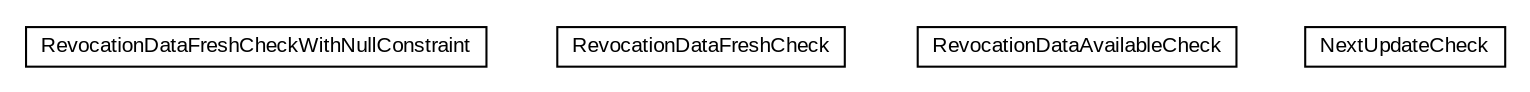 #!/usr/local/bin/dot
#
# Class diagram 
# Generated by UMLGraph version R5_6-24-gf6e263 (http://www.umlgraph.org/)
#

digraph G {
	edge [fontname="arial",fontsize=10,labelfontname="arial",labelfontsize=10];
	node [fontname="arial",fontsize=10,shape=plaintext];
	nodesep=0.25;
	ranksep=0.5;
	// eu.europa.esig.dss.validation.process.bbb.xcv.rfc.checks.RevocationDataFreshCheckWithNullConstraint
	c34841 [label=<<table title="eu.europa.esig.dss.validation.process.bbb.xcv.rfc.checks.RevocationDataFreshCheckWithNullConstraint" border="0" cellborder="1" cellspacing="0" cellpadding="2" port="p" href="./RevocationDataFreshCheckWithNullConstraint.html">
		<tr><td><table border="0" cellspacing="0" cellpadding="1">
<tr><td align="center" balign="center"> RevocationDataFreshCheckWithNullConstraint </td></tr>
		</table></td></tr>
		</table>>, URL="./RevocationDataFreshCheckWithNullConstraint.html", fontname="arial", fontcolor="black", fontsize=10.0];
	// eu.europa.esig.dss.validation.process.bbb.xcv.rfc.checks.RevocationDataFreshCheck
	c34842 [label=<<table title="eu.europa.esig.dss.validation.process.bbb.xcv.rfc.checks.RevocationDataFreshCheck" border="0" cellborder="1" cellspacing="0" cellpadding="2" port="p" href="./RevocationDataFreshCheck.html">
		<tr><td><table border="0" cellspacing="0" cellpadding="1">
<tr><td align="center" balign="center"> RevocationDataFreshCheck </td></tr>
		</table></td></tr>
		</table>>, URL="./RevocationDataFreshCheck.html", fontname="arial", fontcolor="black", fontsize=10.0];
	// eu.europa.esig.dss.validation.process.bbb.xcv.rfc.checks.RevocationDataAvailableCheck
	c34843 [label=<<table title="eu.europa.esig.dss.validation.process.bbb.xcv.rfc.checks.RevocationDataAvailableCheck" border="0" cellborder="1" cellspacing="0" cellpadding="2" port="p" href="./RevocationDataAvailableCheck.html">
		<tr><td><table border="0" cellspacing="0" cellpadding="1">
<tr><td align="center" balign="center"> RevocationDataAvailableCheck </td></tr>
		</table></td></tr>
		</table>>, URL="./RevocationDataAvailableCheck.html", fontname="arial", fontcolor="black", fontsize=10.0];
	// eu.europa.esig.dss.validation.process.bbb.xcv.rfc.checks.NextUpdateCheck
	c34844 [label=<<table title="eu.europa.esig.dss.validation.process.bbb.xcv.rfc.checks.NextUpdateCheck" border="0" cellborder="1" cellspacing="0" cellpadding="2" port="p" href="./NextUpdateCheck.html">
		<tr><td><table border="0" cellspacing="0" cellpadding="1">
<tr><td align="center" balign="center"> NextUpdateCheck </td></tr>
		</table></td></tr>
		</table>>, URL="./NextUpdateCheck.html", fontname="arial", fontcolor="black", fontsize=10.0];
}

